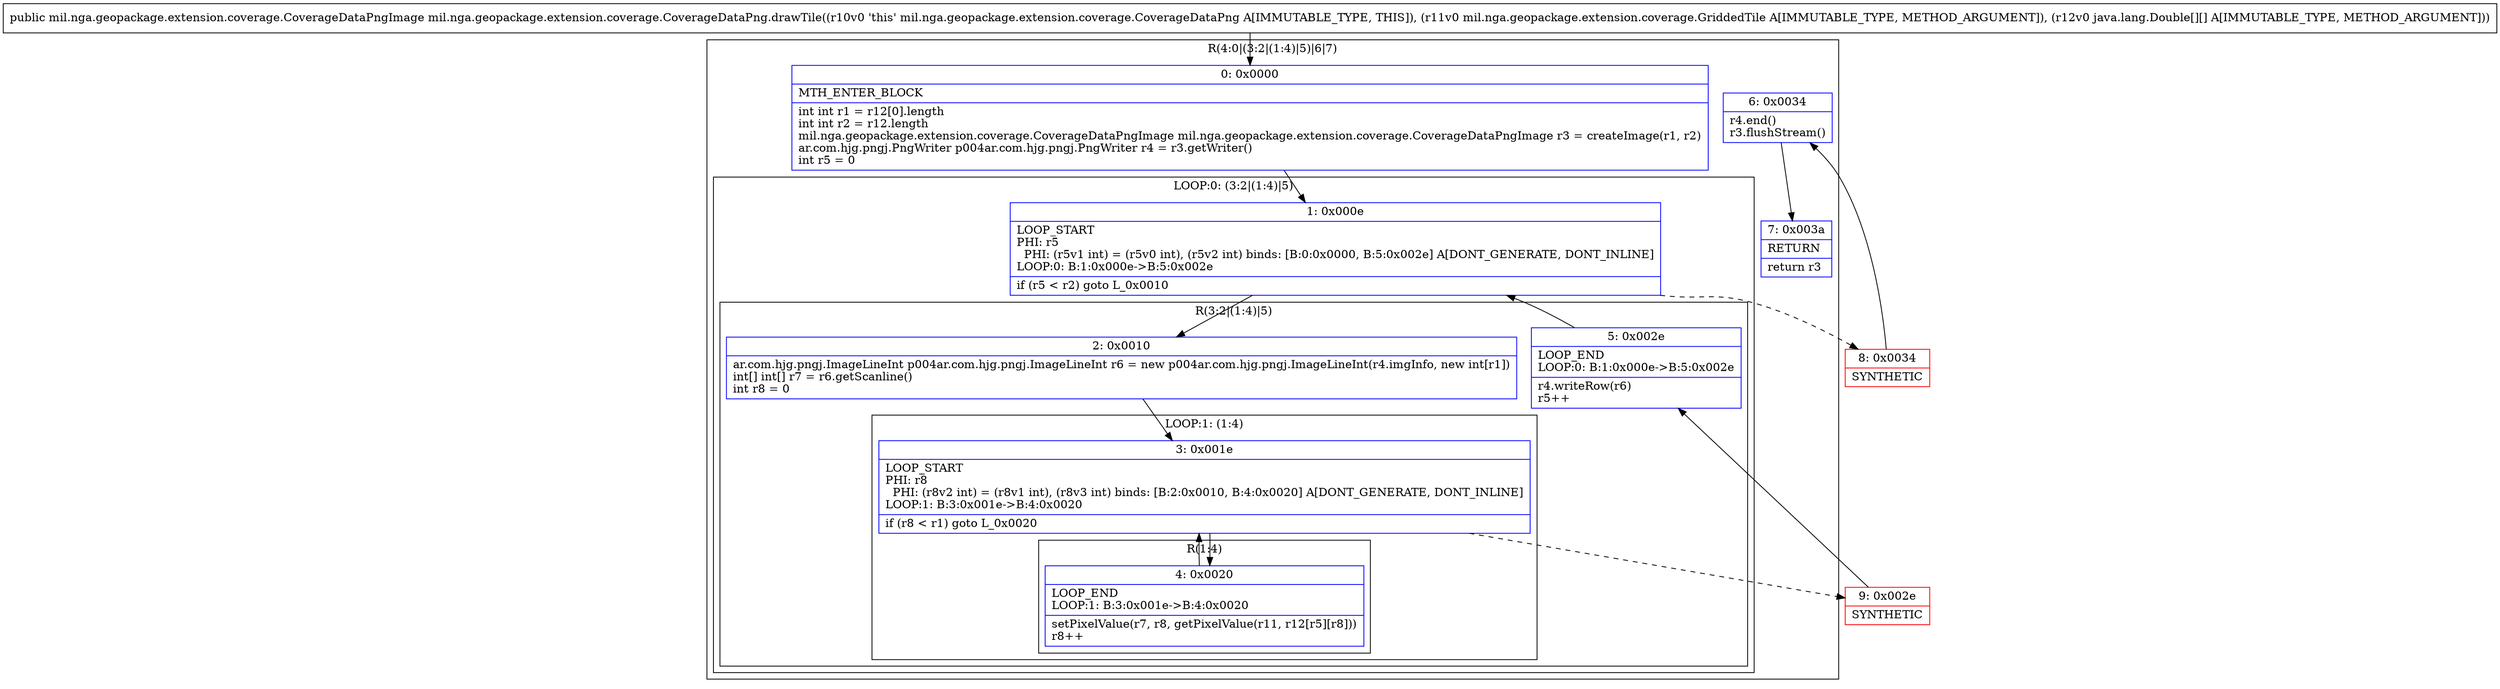 digraph "CFG formil.nga.geopackage.extension.coverage.CoverageDataPng.drawTile(Lmil\/nga\/geopackage\/extension\/coverage\/GriddedTile;[[Ljava\/lang\/Double;)Lmil\/nga\/geopackage\/extension\/coverage\/CoverageDataPngImage;" {
subgraph cluster_Region_415870619 {
label = "R(4:0|(3:2|(1:4)|5)|6|7)";
node [shape=record,color=blue];
Node_0 [shape=record,label="{0\:\ 0x0000|MTH_ENTER_BLOCK\l|int int r1 = r12[0].length\lint int r2 = r12.length\lmil.nga.geopackage.extension.coverage.CoverageDataPngImage mil.nga.geopackage.extension.coverage.CoverageDataPngImage r3 = createImage(r1, r2)\lar.com.hjg.pngj.PngWriter p004ar.com.hjg.pngj.PngWriter r4 = r3.getWriter()\lint r5 = 0\l}"];
subgraph cluster_LoopRegion_1967655450 {
label = "LOOP:0: (3:2|(1:4)|5)";
node [shape=record,color=blue];
Node_1 [shape=record,label="{1\:\ 0x000e|LOOP_START\lPHI: r5 \l  PHI: (r5v1 int) = (r5v0 int), (r5v2 int) binds: [B:0:0x0000, B:5:0x002e] A[DONT_GENERATE, DONT_INLINE]\lLOOP:0: B:1:0x000e\-\>B:5:0x002e\l|if (r5 \< r2) goto L_0x0010\l}"];
subgraph cluster_Region_1974940084 {
label = "R(3:2|(1:4)|5)";
node [shape=record,color=blue];
Node_2 [shape=record,label="{2\:\ 0x0010|ar.com.hjg.pngj.ImageLineInt p004ar.com.hjg.pngj.ImageLineInt r6 = new p004ar.com.hjg.pngj.ImageLineInt(r4.imgInfo, new int[r1])\lint[] int[] r7 = r6.getScanline()\lint r8 = 0\l}"];
subgraph cluster_LoopRegion_1904150575 {
label = "LOOP:1: (1:4)";
node [shape=record,color=blue];
Node_3 [shape=record,label="{3\:\ 0x001e|LOOP_START\lPHI: r8 \l  PHI: (r8v2 int) = (r8v1 int), (r8v3 int) binds: [B:2:0x0010, B:4:0x0020] A[DONT_GENERATE, DONT_INLINE]\lLOOP:1: B:3:0x001e\-\>B:4:0x0020\l|if (r8 \< r1) goto L_0x0020\l}"];
subgraph cluster_Region_547409758 {
label = "R(1:4)";
node [shape=record,color=blue];
Node_4 [shape=record,label="{4\:\ 0x0020|LOOP_END\lLOOP:1: B:3:0x001e\-\>B:4:0x0020\l|setPixelValue(r7, r8, getPixelValue(r11, r12[r5][r8]))\lr8++\l}"];
}
}
Node_5 [shape=record,label="{5\:\ 0x002e|LOOP_END\lLOOP:0: B:1:0x000e\-\>B:5:0x002e\l|r4.writeRow(r6)\lr5++\l}"];
}
}
Node_6 [shape=record,label="{6\:\ 0x0034|r4.end()\lr3.flushStream()\l}"];
Node_7 [shape=record,label="{7\:\ 0x003a|RETURN\l|return r3\l}"];
}
Node_8 [shape=record,color=red,label="{8\:\ 0x0034|SYNTHETIC\l}"];
Node_9 [shape=record,color=red,label="{9\:\ 0x002e|SYNTHETIC\l}"];
MethodNode[shape=record,label="{public mil.nga.geopackage.extension.coverage.CoverageDataPngImage mil.nga.geopackage.extension.coverage.CoverageDataPng.drawTile((r10v0 'this' mil.nga.geopackage.extension.coverage.CoverageDataPng A[IMMUTABLE_TYPE, THIS]), (r11v0 mil.nga.geopackage.extension.coverage.GriddedTile A[IMMUTABLE_TYPE, METHOD_ARGUMENT]), (r12v0 java.lang.Double[][] A[IMMUTABLE_TYPE, METHOD_ARGUMENT])) }"];
MethodNode -> Node_0;
Node_0 -> Node_1;
Node_1 -> Node_2;
Node_1 -> Node_8[style=dashed];
Node_2 -> Node_3;
Node_3 -> Node_4;
Node_3 -> Node_9[style=dashed];
Node_4 -> Node_3;
Node_5 -> Node_1;
Node_6 -> Node_7;
Node_8 -> Node_6;
Node_9 -> Node_5;
}


